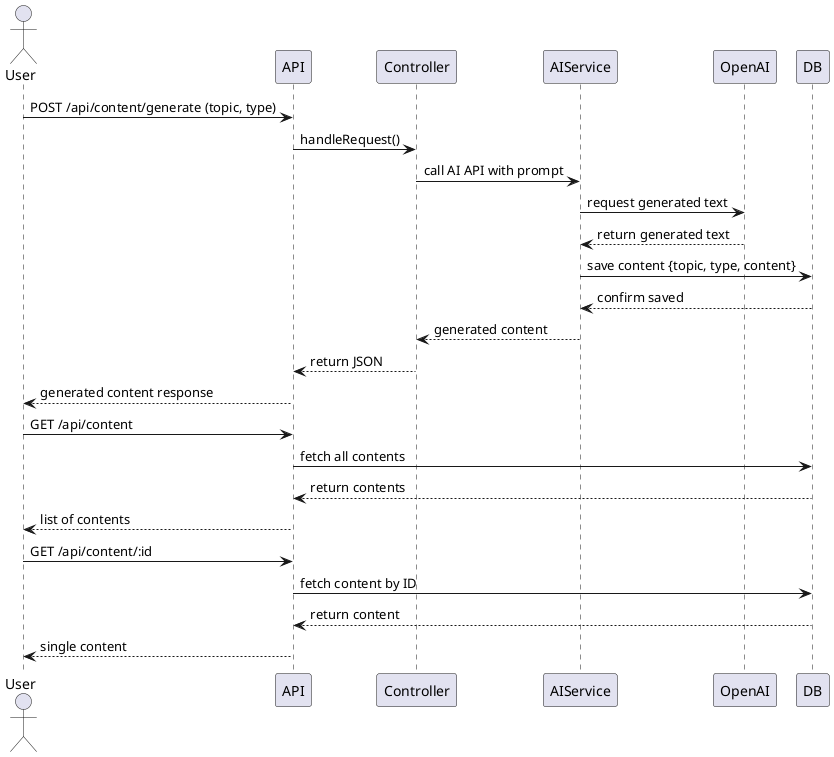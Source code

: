 @startuml
actor User

User -> API: POST /api/content/generate (topic, type)
API -> Controller: handleRequest()
Controller -> AIService: call AI API with prompt
AIService -> OpenAI: request generated text
OpenAI --> AIService: return generated text
AIService -> DB: save content {topic, type, content}
DB --> AIService: confirm saved
AIService --> Controller: generated content
Controller --> API: return JSON
API --> User: generated content response

User -> API: GET /api/content
API -> DB: fetch all contents
DB --> API: return contents
API --> User: list of contents

User -> API: GET /api/content/:id
API -> DB: fetch content by ID
DB --> API: return content
API --> User: single content
@enduml
